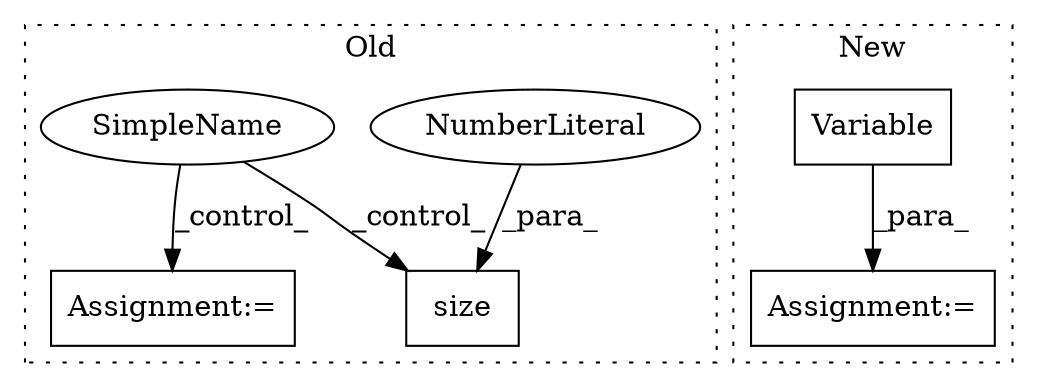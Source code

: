 digraph G {
subgraph cluster0 {
1 [label="size" a="32" s="4216,4222" l="5,1" shape="box"];
3 [label="NumberLiteral" a="34" s="4221" l="1" shape="ellipse"];
5 [label="SimpleName" a="42" s="" l="" shape="ellipse"];
6 [label="Assignment:=" a="7" s="4451" l="1" shape="box"];
label = "Old";
style="dotted";
}
subgraph cluster1 {
2 [label="Variable" a="32" s="4313,4332" l="9,1" shape="box"];
4 [label="Assignment:=" a="7" s="4312" l="1" shape="box"];
label = "New";
style="dotted";
}
2 -> 4 [label="_para_"];
3 -> 1 [label="_para_"];
5 -> 1 [label="_control_"];
5 -> 6 [label="_control_"];
}